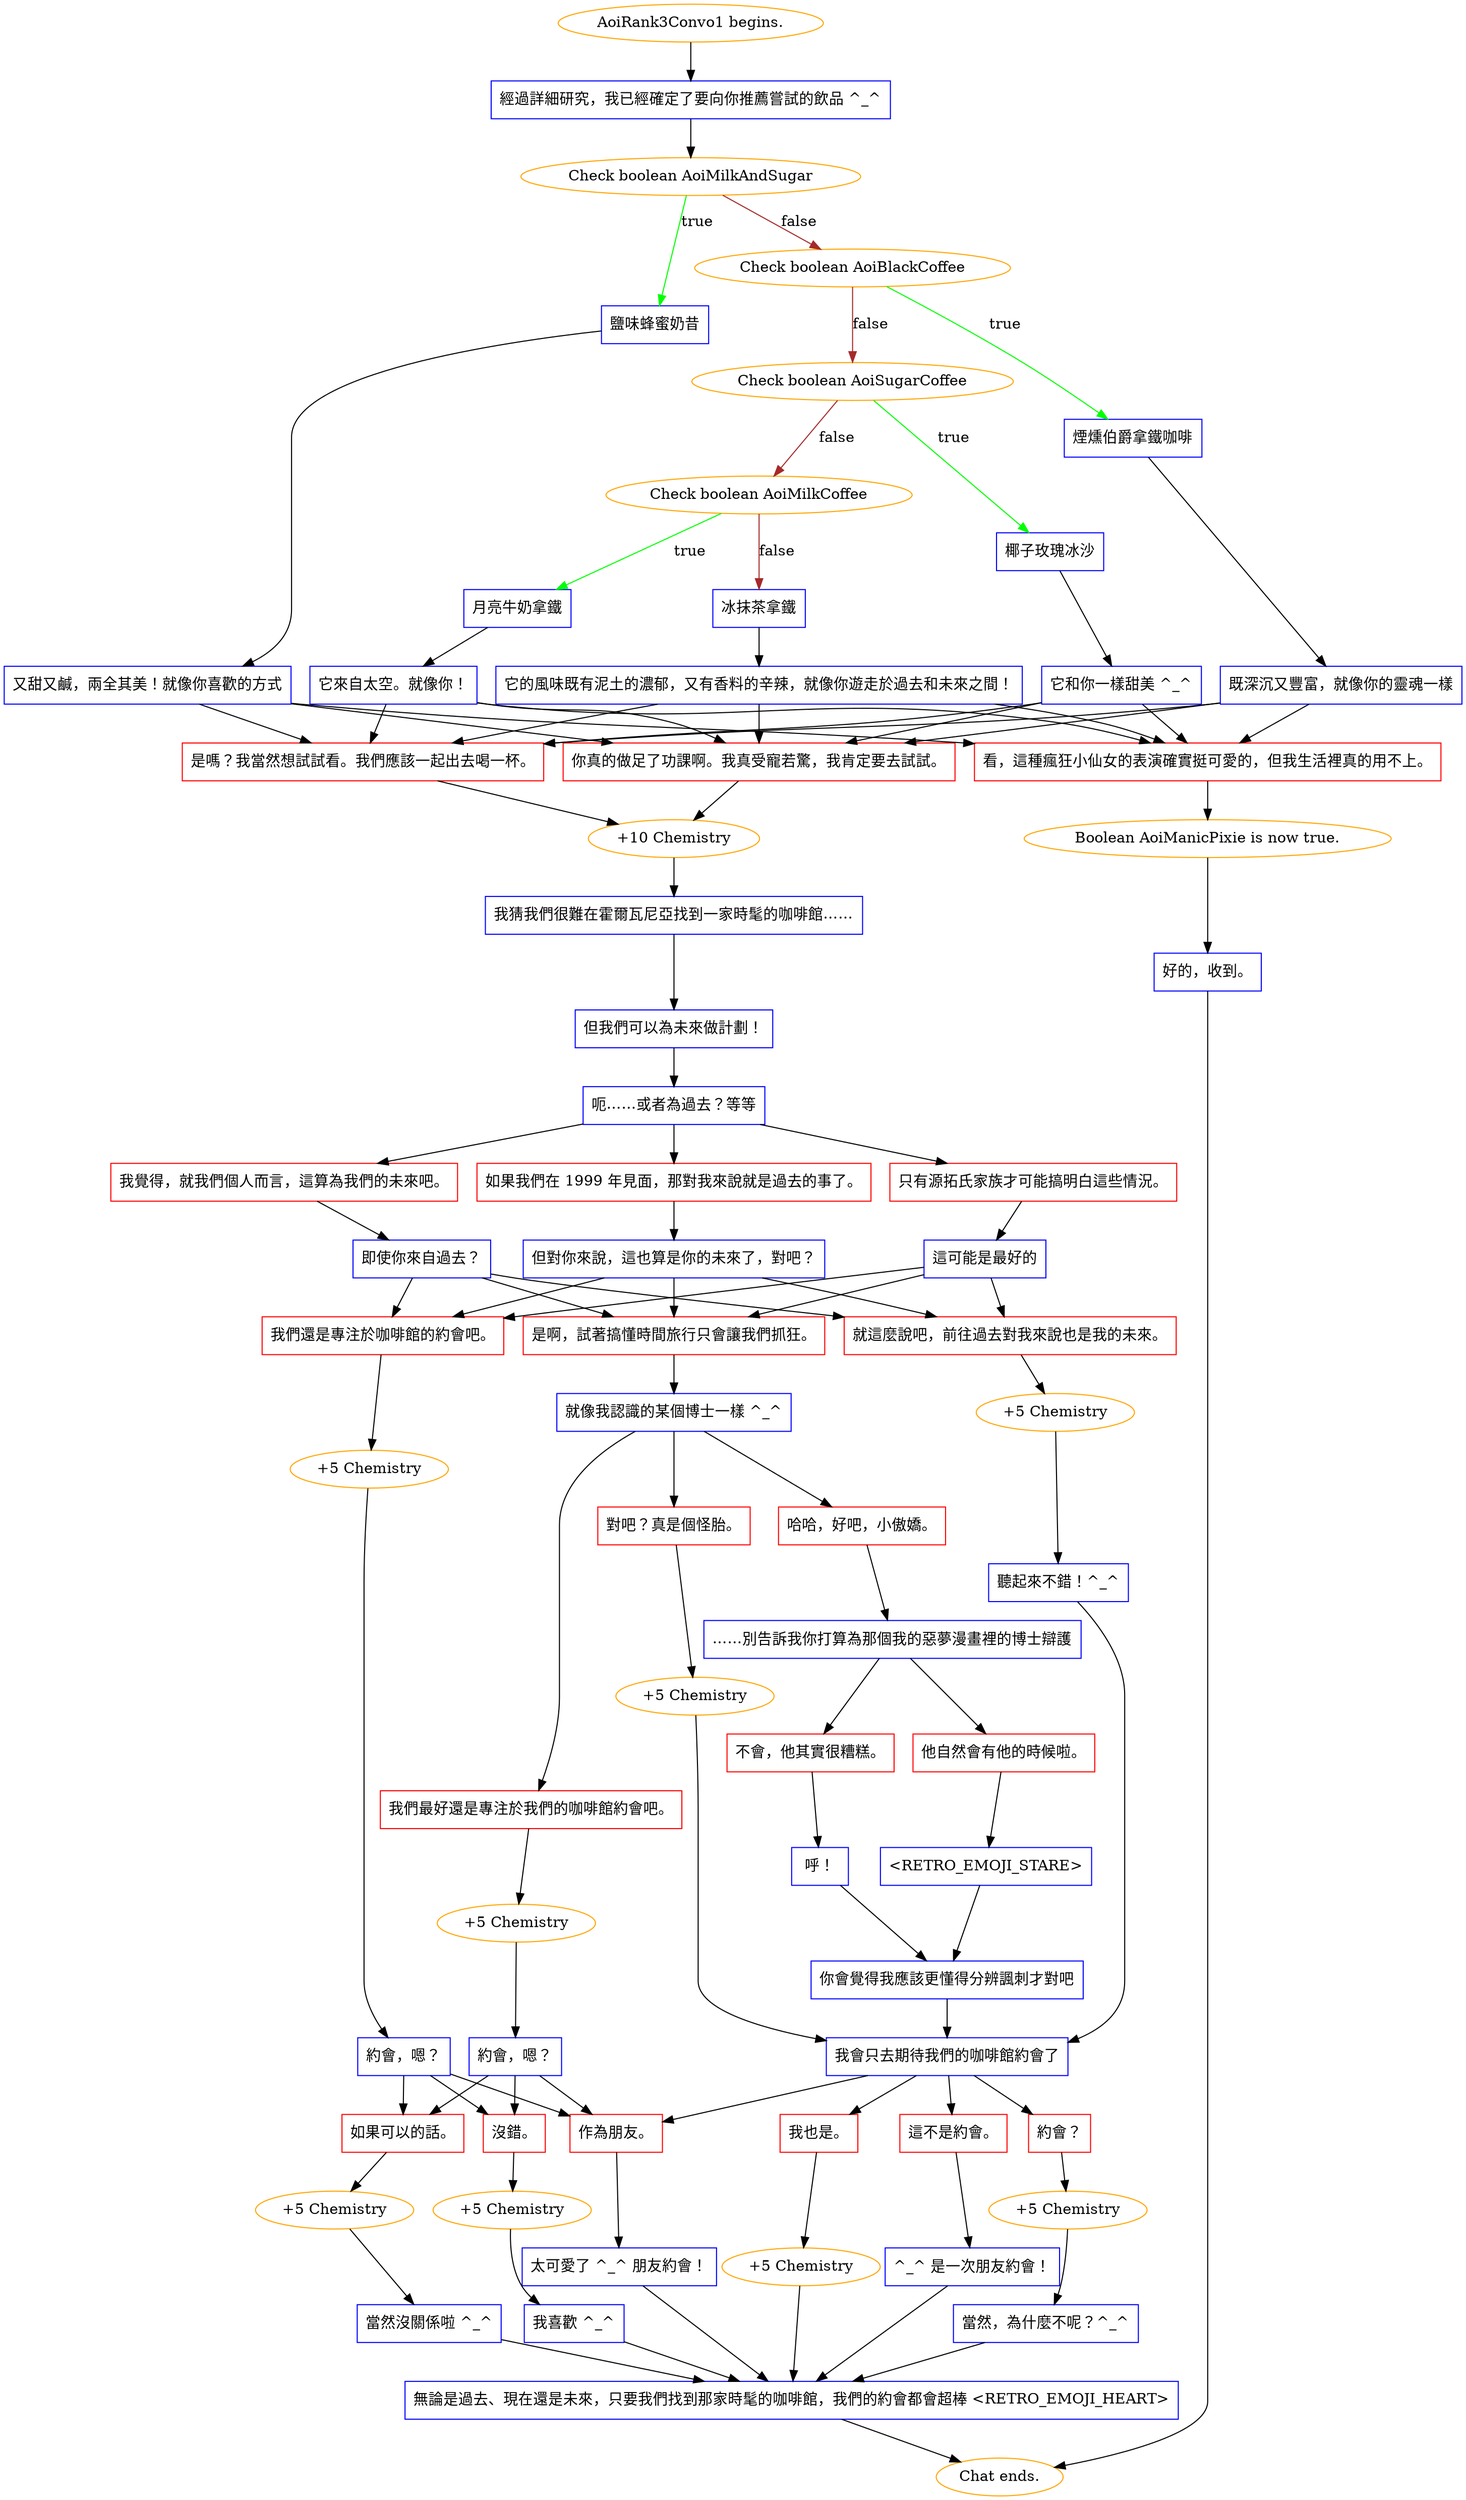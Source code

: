 digraph {
	"AoiRank3Convo1 begins." [color=orange];
		"AoiRank3Convo1 begins." -> j9721405;
	j9721405 [label="經過詳細研究，我已經確定了要向你推薦嘗試的飲品 ^_^",shape=box,color=blue];
		j9721405 -> j4211444181;
	j4211444181 [label="Check boolean AoiMilkAndSugar",color=orange];
		j4211444181 -> j955843932 [label=true,color=green];
		j4211444181 -> j859293947 [label=false,color=brown];
	j955843932 [label="鹽味蜂蜜奶昔",shape=box,color=blue];
		j955843932 -> j960636025;
	j859293947 [label="Check boolean AoiBlackCoffee",color=orange];
		j859293947 -> j3535472990 [label=true,color=green];
		j859293947 -> j3369786144 [label=false,color=brown];
	j960636025 [label="又甜又鹹，兩全其美！就像你喜歡的方式",shape=box,color=blue];
		j960636025 -> j3966868187;
		j960636025 -> j1367743331;
		j960636025 -> j278834914;
	j3535472990 [label="煙燻伯爵拿鐵咖啡",shape=box,color=blue];
		j3535472990 -> j2167189523;
	j3369786144 [label="Check boolean AoiSugarCoffee",color=orange];
		j3369786144 -> j722877478 [label=true,color=green];
		j3369786144 -> j2911908045 [label=false,color=brown];
	j3966868187 [label="你真的做足了功課啊。我真受寵若驚，我肯定要去試試。",shape=box,color=red];
		j3966868187 -> j2760544400;
	j1367743331 [label="是嗎？我當然想試試看。我們應該一起出去喝一杯。",shape=box,color=red];
		j1367743331 -> j2760544400;
	j278834914 [label="看，這種瘋狂小仙女的表演確實挺可愛的，但我生活裡真的用不上。",shape=box,color=red];
		j278834914 -> j1611044417;
	j2167189523 [label="既深沉又豐富，就像你的靈魂一樣",shape=box,color=blue];
		j2167189523 -> j3966868187;
		j2167189523 -> j1367743331;
		j2167189523 -> j278834914;
	j722877478 [label="椰子玫瑰冰沙",shape=box,color=blue];
		j722877478 -> j2177777934;
	j2911908045 [label="Check boolean AoiMilkCoffee",color=orange];
		j2911908045 -> j1267832865 [label=true,color=green];
		j2911908045 -> j1335330337 [label=false,color=brown];
	j2760544400 [label="+10 Chemistry",color=orange];
		j2760544400 -> j1713732638;
	j1611044417 [label="Boolean AoiManicPixie is now true.",color=orange];
		j1611044417 -> j763666375;
	j2177777934 [label="它和你一樣甜美 ^_^",shape=box,color=blue];
		j2177777934 -> j3966868187;
		j2177777934 -> j1367743331;
		j2177777934 -> j278834914;
	j1267832865 [label="月亮牛奶拿鐵",shape=box,color=blue];
		j1267832865 -> j3649613603;
	j1335330337 [label="冰抹茶拿鐵",shape=box,color=blue];
		j1335330337 -> j1120426776;
	j1713732638 [label="我猜我們很難在霍爾瓦尼亞找到一家時髦的咖啡館……",shape=box,color=blue];
		j1713732638 -> j4276148882;
	j763666375 [label="好的，收到。",shape=box,color=blue];
		j763666375 -> "Chat ends.";
	j3649613603 [label="它來自太空。就像你！",shape=box,color=blue];
		j3649613603 -> j3966868187;
		j3649613603 -> j1367743331;
		j3649613603 -> j278834914;
	j1120426776 [label="它的風味既有泥土的濃郁，又有香料的辛辣，就像你遊走於過去和未來之間！",shape=box,color=blue];
		j1120426776 -> j3966868187;
		j1120426776 -> j1367743331;
		j1120426776 -> j278834914;
	j4276148882 [label="但我們可以為未來做計劃！",shape=box,color=blue];
		j4276148882 -> j1708496791;
	"Chat ends." [color=orange];
	j1708496791 [label="呃……或者為過去？等等",shape=box,color=blue];
		j1708496791 -> j3960049377;
		j1708496791 -> j1178401613;
		j1708496791 -> j3937397778;
	j3960049377 [label="如果我們在 1999 年見面，那對我來說就是過去的事了。",shape=box,color=red];
		j3960049377 -> j1410095364;
	j1178401613 [label="我覺得，就我們個人而言，這算為我們的未來吧。",shape=box,color=red];
		j1178401613 -> j3479960519;
	j3937397778 [label="只有源拓氏家族才可能搞明白這些情況。",shape=box,color=red];
		j3937397778 -> j3390241216;
	j1410095364 [label="但對你來說，這也算是你的未來了，對吧？",shape=box,color=blue];
		j1410095364 -> j4095338900;
		j1410095364 -> j3761358430;
		j1410095364 -> j589191899;
	j3479960519 [label="即使你來自過去？",shape=box,color=blue];
		j3479960519 -> j4095338900;
		j3479960519 -> j3761358430;
		j3479960519 -> j589191899;
	j3390241216 [label="這可能是最好的",shape=box,color=blue];
		j3390241216 -> j4095338900;
		j3390241216 -> j3761358430;
		j3390241216 -> j589191899;
	j4095338900 [label="是啊，試著搞懂時間旅行只會讓我們抓狂。",shape=box,color=red];
		j4095338900 -> j3185773557;
	j3761358430 [label="就這麼說吧，前往過去對我來說也是我的未來。",shape=box,color=red];
		j3761358430 -> j3550160218;
	j589191899 [label="我們還是專注於咖啡館的約會吧。",shape=box,color=red];
		j589191899 -> j2739523551;
	j3185773557 [label="就像我認識的某個博士一樣 ^_^",shape=box,color=blue];
		j3185773557 -> j3752218461;
		j3185773557 -> j1215083791;
		j3185773557 -> j295977660;
	j3550160218 [label="+5 Chemistry",color=orange];
		j3550160218 -> j4205043441;
	j2739523551 [label="+5 Chemistry",color=orange];
		j2739523551 -> j4015322766;
	j3752218461 [label="我們最好還是專注於我們的咖啡館約會吧。",shape=box,color=red];
		j3752218461 -> j3645914379;
	j1215083791 [label="哈哈，好吧，小傲嬌。",shape=box,color=red];
		j1215083791 -> j3869704726;
	j295977660 [label="對吧？真是個怪胎。",shape=box,color=red];
		j295977660 -> j830394794;
	j4205043441 [label="聽起來不錯！^_^",shape=box,color=blue];
		j4205043441 -> j418780960;
	j4015322766 [label="約會，嗯？",shape=box,color=blue];
		j4015322766 -> j529174317;
		j4015322766 -> j275264947;
		j4015322766 -> j4274657576;
	j3645914379 [label="+5 Chemistry",color=orange];
		j3645914379 -> j1043539438;
	j3869704726 [label="……別告訴我你打算為那個我的惡夢漫畫裡的博士辯護",shape=box,color=blue];
		j3869704726 -> j1916838156;
		j3869704726 -> j2324236166;
	j830394794 [label="+5 Chemistry",color=orange];
		j830394794 -> j418780960;
	j418780960 [label="我會只去期待我們的咖啡館約會了",shape=box,color=blue];
		j418780960 -> j2915137548;
		j418780960 -> j3200674273;
		j418780960 -> j2266626638;
		j418780960 -> j275264947;
	j529174317 [label="沒錯。",shape=box,color=red];
		j529174317 -> j3012135122;
	j275264947 [label="作為朋友。",shape=box,color=red];
		j275264947 -> j3859865780;
	j4274657576 [label="如果可以的話。",shape=box,color=red];
		j4274657576 -> j3125295502;
	j1043539438 [label="約會，嗯？",shape=box,color=blue];
		j1043539438 -> j529174317;
		j1043539438 -> j275264947;
		j1043539438 -> j4274657576;
	j1916838156 [label="他自然會有他的時候啦。",shape=box,color=red];
		j1916838156 -> j1000617244;
	j2324236166 [label="不會，他其實很糟糕。",shape=box,color=red];
		j2324236166 -> j3517152560;
	j2915137548 [label="我也是。",shape=box,color=red];
		j2915137548 -> j1763068066;
	j3200674273 [label="約會？",shape=box,color=red];
		j3200674273 -> j1835484478;
	j2266626638 [label="這不是約會。",shape=box,color=red];
		j2266626638 -> j399533519;
	j3012135122 [label="+5 Chemistry",color=orange];
		j3012135122 -> j3956810036;
	j3859865780 [label="太可愛了 ^_^ 朋友約會！",shape=box,color=blue];
		j3859865780 -> j167828738;
	j3125295502 [label="+5 Chemistry",color=orange];
		j3125295502 -> j1373023939;
	j1000617244 [label="<RETRO_EMOJI_STARE>",shape=box,color=blue];
		j1000617244 -> j2821105001;
	j3517152560 [label="呼！",shape=box,color=blue];
		j3517152560 -> j2821105001;
	j1763068066 [label="+5 Chemistry",color=orange];
		j1763068066 -> j167828738;
	j1835484478 [label="+5 Chemistry",color=orange];
		j1835484478 -> j2352396887;
	j399533519 [label="^_^ 是一次朋友約會！",shape=box,color=blue];
		j399533519 -> j167828738;
	j3956810036 [label="我喜歡 ^_^",shape=box,color=blue];
		j3956810036 -> j167828738;
	j167828738 [label="無論是過去、現在還是未來，只要我們找到那家時髦的咖啡館，我們的約會都會超棒 <RETRO_EMOJI_HEART>",shape=box,color=blue];
		j167828738 -> "Chat ends.";
	j1373023939 [label="當然沒關係啦 ^_^",shape=box,color=blue];
		j1373023939 -> j167828738;
	j2821105001 [label="你會覺得我應該更懂得分辨諷刺才對吧",shape=box,color=blue];
		j2821105001 -> j418780960;
	j2352396887 [label="當然，為什麼不呢？^_^",shape=box,color=blue];
		j2352396887 -> j167828738;
}